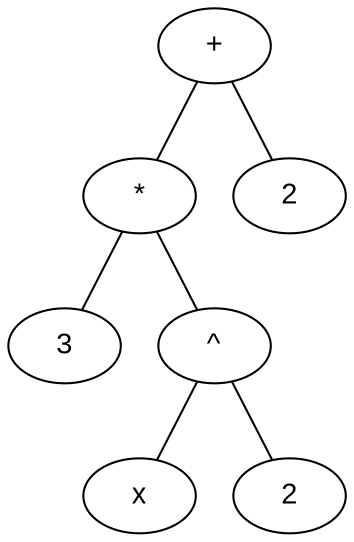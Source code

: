 graph calculus {
   node [ fontname = "Arial" ]
  node1 [ label = " + " ]
   node1 -- node2
  node2 [ label = " * " ]
   node2 -- node4
  node4 [ label = "3" ]
   node2 -- node5
  node5 [ label = " ^ " ]
   node5 -- node10
  node10 [ label = " x " ]
   node5 -- node11
  node11 [ label = "2" ]
   node1 -- node3
  node3 [ label = "2" ]
}
